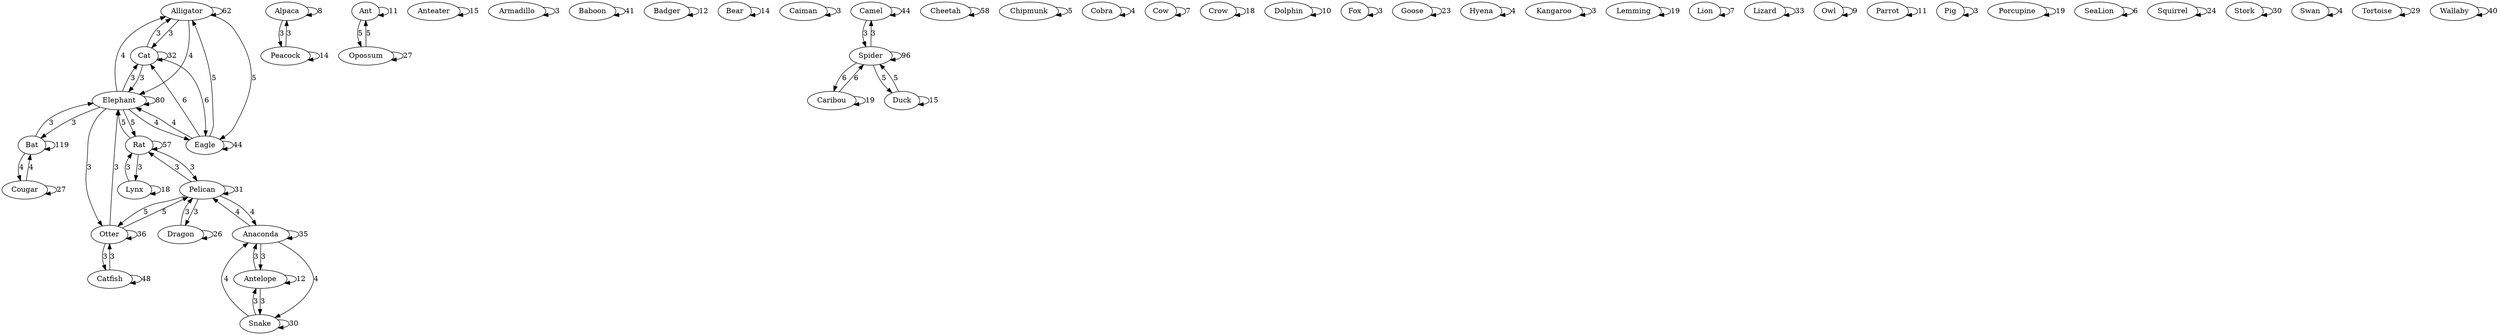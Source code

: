 digraph {
dim = 10;
dimen = 10;
rank = same;
model = subset;
clusterrank = local;
overlap = prism;
    Alligator -> Alligator[label="62"];
    Alligator -> Cat[label="3"];
    Alligator -> Eagle[label="5"];
    Alligator -> Elephant[label="4"];
    Alpaca -> Alpaca[label="8"];
    Alpaca -> Peacock[label="3"];
    Anaconda -> Pelican[label="4"];
    Anaconda -> Anaconda[label="35"];
    Anaconda -> Snake[label="4"];
    Anaconda -> Antelope[label="3"];
    Ant -> Ant[label="11"];
    Ant -> Opossum[label="5"];
    Anteater -> Anteater[label="15"];
    Antelope -> Antelope[label="12"];
    Antelope -> Snake[label="3"];
    Antelope -> Anaconda[label="3"];
    Armadillo -> Armadillo[label="3"];
    Baboon -> Baboon[label="41"];
    Badger -> Badger[label="12"];
    Bat -> Bat[label="119"];
    Bat -> Elephant[label="3"];
    Bat -> Cougar[label="4"];
    Bear -> Bear[label="14"];
    Caiman -> Caiman[label="3"];
    Camel -> Camel[label="44"];
    Camel -> Spider[label="3"];
    Caribou -> Caribou[label="19"];
    Caribou -> Spider[label="6"];
    Cat -> Cat[label="32"];
    Cat -> Alligator[label="3"];
    Cat -> Eagle[label="6"];
    Cat -> Elephant[label="3"];
    Catfish -> Catfish[label="48"];
    Catfish -> Otter[label="3"];
    Cheetah -> Cheetah[label="58"];
    Chipmunk -> Chipmunk[label="5"];
    Cobra -> Cobra[label="4"];
    Cougar -> Cougar[label="27"];
    Cougar -> Bat[label="4"];
    Cow -> Cow[label="7"];
    Crow -> Crow[label="18"];
    Dolphin -> Dolphin[label="10"];
    Dragon -> Dragon[label="26"];
    Dragon -> Pelican[label="3"];
    Duck -> Duck[label="15"];
    Duck -> Spider[label="5"];
    Eagle -> Eagle[label="44"];
    Eagle -> Cat[label="6"];
    Eagle -> Alligator[label="5"];
    Eagle -> Elephant[label="4"];
    Elephant -> Elephant[label="80"];
    Elephant -> Bat[label="3"];
    Elephant -> Rat[label="5"];
    Elephant -> Otter[label="3"];
    Elephant -> Alligator[label="4"];
    Elephant -> Eagle[label="4"];
    Elephant -> Cat[label="3"];
    Fox -> Fox[label="3"];
    Goose -> Goose[label="23"];
    Hyena -> Hyena[label="4"];
    Kangaroo -> Kangaroo[label="3"];
    Lemming -> Lemming[label="19"];
    Lion -> Lion[label="7"];
    Lizard -> Lizard[label="33"];
    Lynx -> Lynx[label="18"];
    Lynx -> Rat[label="3"];
    Opossum -> Opossum[label="27"];
    Opossum -> Ant[label="5"];
    Otter -> Otter[label="36"];
    Otter -> Pelican[label="5"];
    Otter -> Elephant[label="3"];
    Otter -> Catfish[label="3"];
    Owl -> Owl[label="9"];
    Parrot -> Parrot[label="11"];
    Peacock -> Peacock[label="14"];
    Peacock -> Alpaca[label="3"];
    Pelican -> Pelican[label="31"];
    Pelican -> Anaconda[label="4"];
    Pelican -> Otter[label="5"];
    Pelican -> Rat[label="3"];
    Pelican -> Dragon[label="3"];
    Pig -> Pig[label="3"];
    Porcupine -> Porcupine[label="19"];
    Rat -> Rat[label="57"];
    Rat -> Lynx[label="3"];
    Rat -> Elephant[label="5"];
    Rat -> Pelican[label="3"];
    SeaLion -> SeaLion[label="6"];
    Snake -> Snake[label="30"];
    Snake -> Antelope[label="3"];
    Snake -> Anaconda[label="4"];
    Spider -> Spider[label="96"];
    Spider -> Duck[label="5"];
    Spider -> Caribou[label="6"];
    Spider -> Camel[label="3"];
    Squirrel -> Squirrel[label="24"];
    Stork -> Stork[label="30"];
    Swan -> Swan[label="4"];
    Tortoise -> Tortoise[label="29"];
    Wallaby -> Wallaby[label="40"];
}
